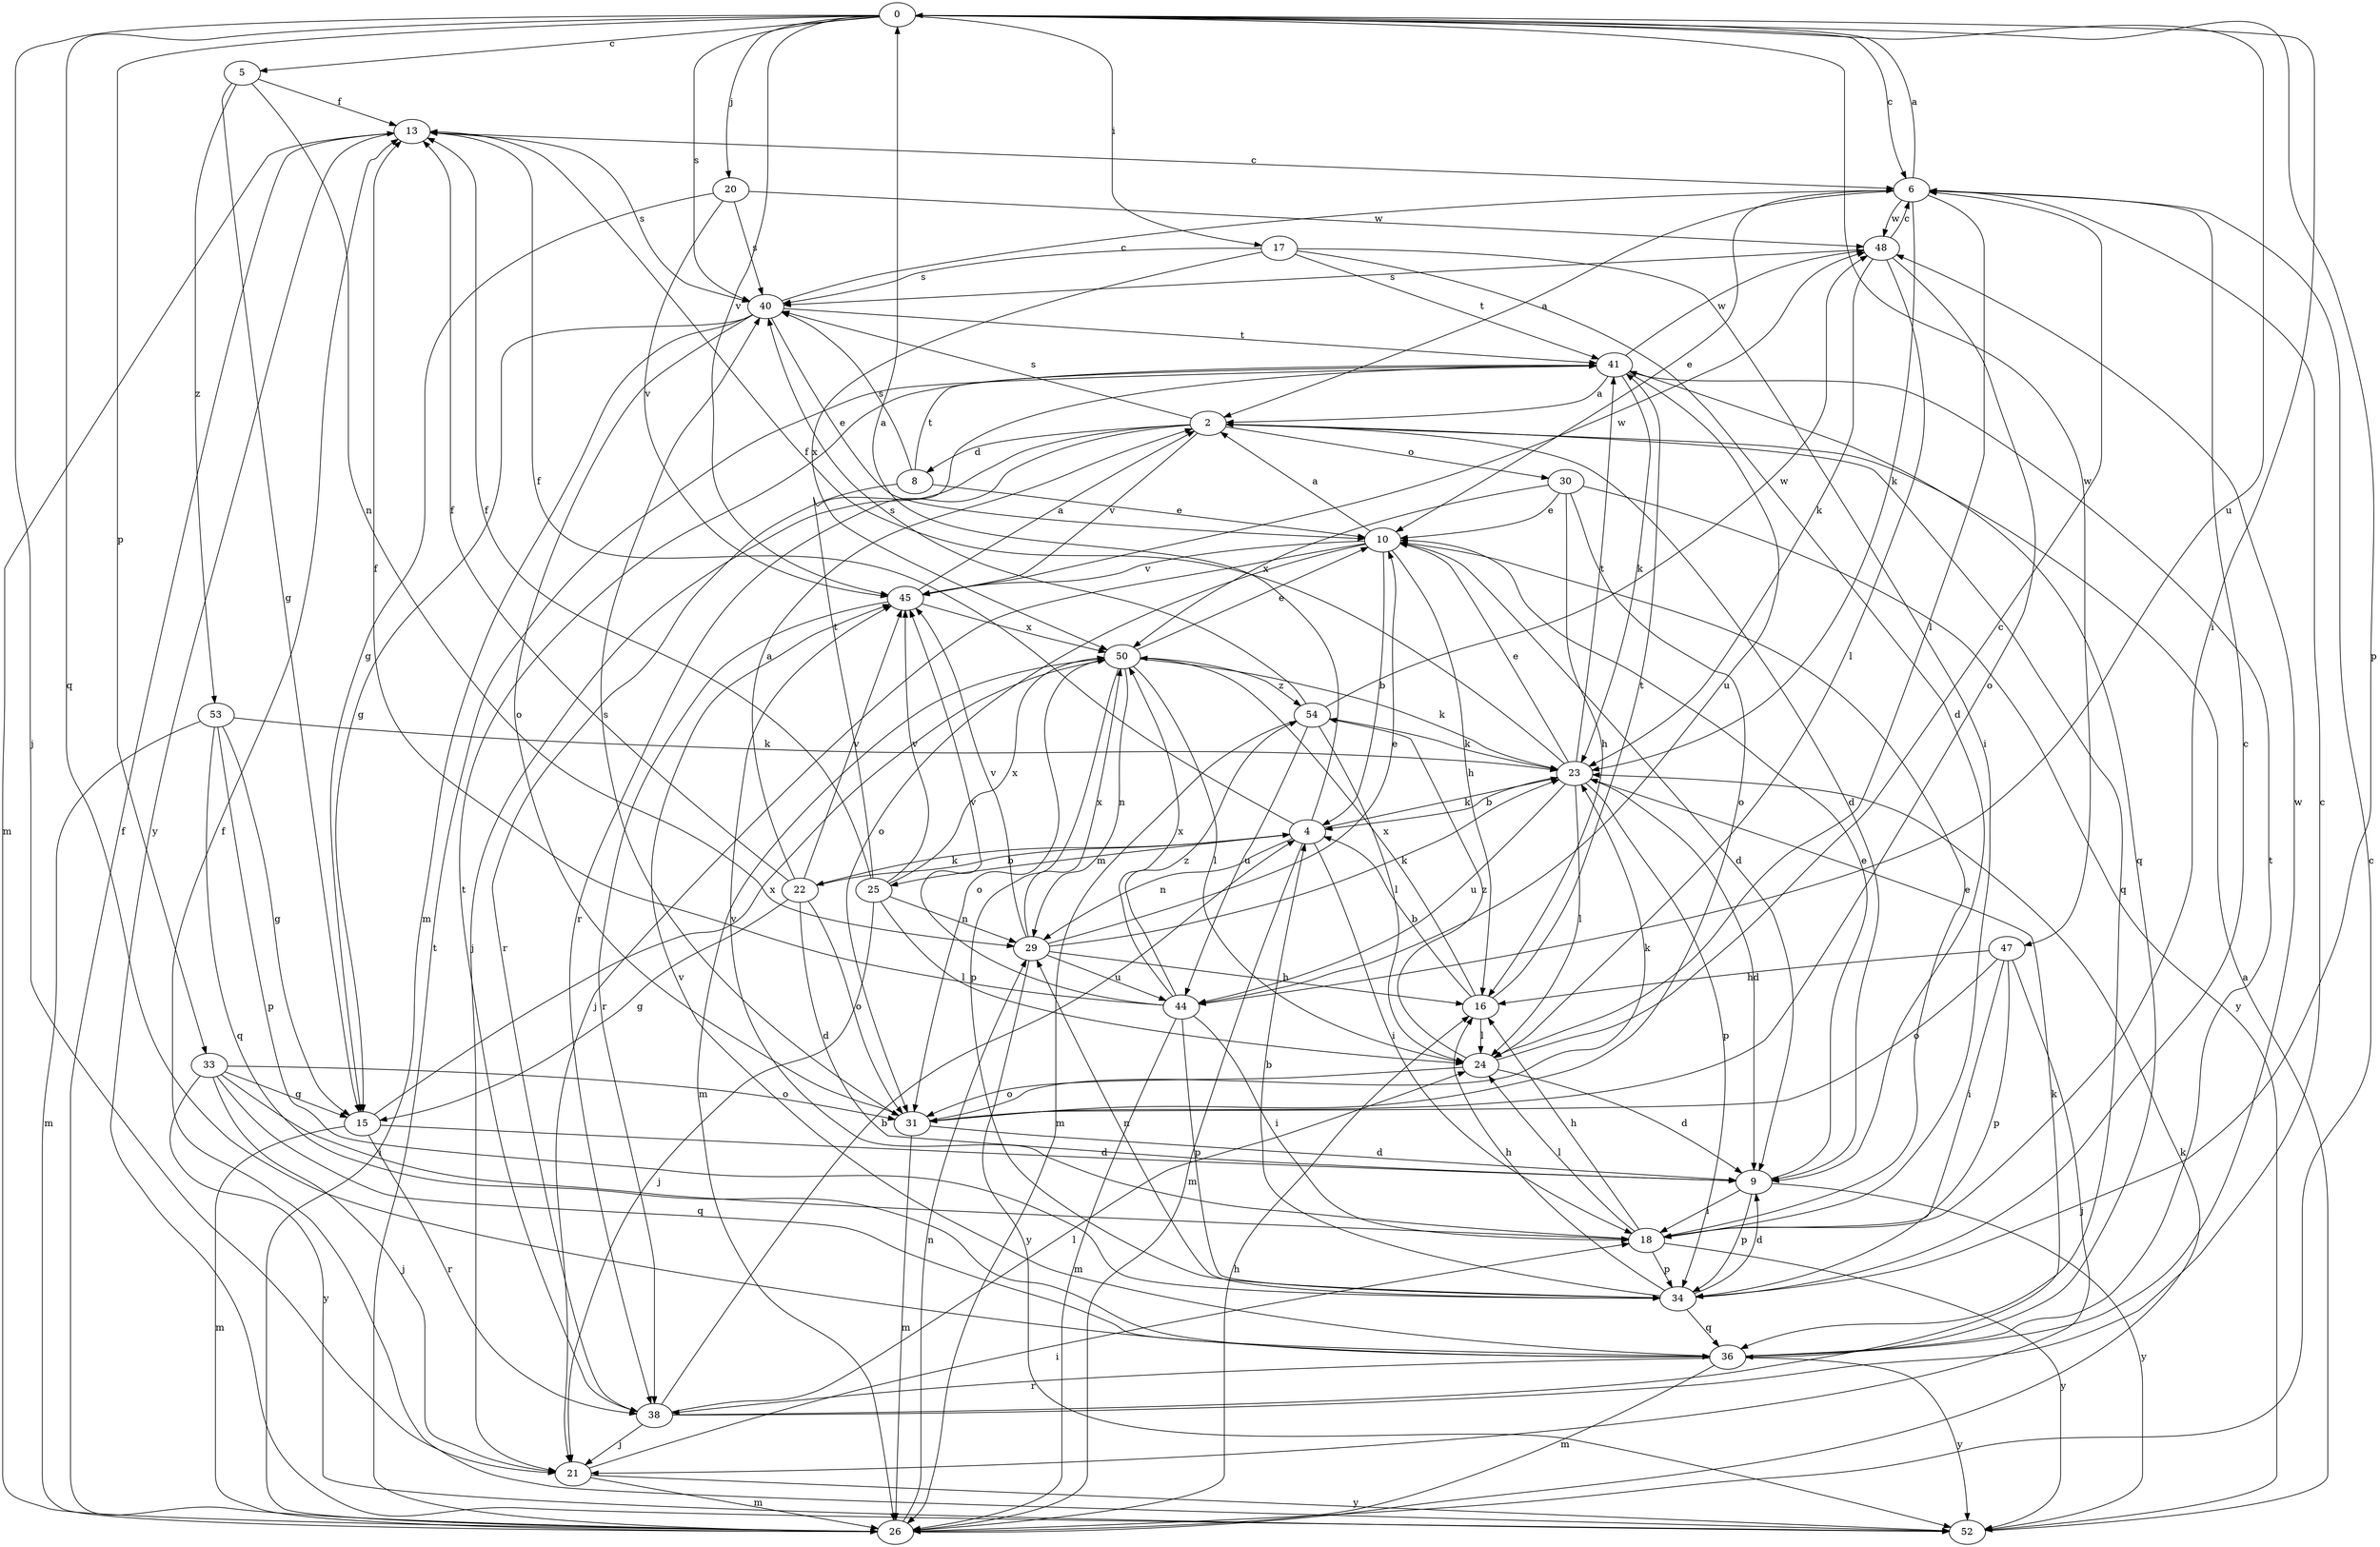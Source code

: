 strict digraph  {
0;
2;
4;
5;
6;
8;
9;
10;
13;
15;
16;
17;
18;
20;
21;
22;
23;
24;
25;
26;
29;
30;
31;
33;
34;
36;
38;
40;
41;
44;
45;
47;
48;
50;
52;
53;
54;
0 -> 5  [label=c];
0 -> 6  [label=c];
0 -> 17  [label=i];
0 -> 18  [label=i];
0 -> 20  [label=j];
0 -> 21  [label=j];
0 -> 33  [label=p];
0 -> 34  [label=p];
0 -> 36  [label=q];
0 -> 40  [label=s];
0 -> 44  [label=u];
0 -> 45  [label=v];
0 -> 47  [label=w];
2 -> 8  [label=d];
2 -> 9  [label=d];
2 -> 21  [label=j];
2 -> 30  [label=o];
2 -> 36  [label=q];
2 -> 38  [label=r];
2 -> 40  [label=s];
2 -> 45  [label=v];
4 -> 0  [label=a];
4 -> 13  [label=f];
4 -> 18  [label=i];
4 -> 22  [label=k];
4 -> 23  [label=k];
4 -> 25  [label=m];
4 -> 26  [label=m];
4 -> 29  [label=n];
5 -> 13  [label=f];
5 -> 15  [label=g];
5 -> 29  [label=n];
5 -> 53  [label=z];
6 -> 0  [label=a];
6 -> 2  [label=a];
6 -> 10  [label=e];
6 -> 23  [label=k];
6 -> 24  [label=l];
6 -> 48  [label=w];
8 -> 10  [label=e];
8 -> 38  [label=r];
8 -> 40  [label=s];
8 -> 41  [label=t];
9 -> 10  [label=e];
9 -> 18  [label=i];
9 -> 34  [label=p];
9 -> 52  [label=y];
10 -> 2  [label=a];
10 -> 4  [label=b];
10 -> 9  [label=d];
10 -> 16  [label=h];
10 -> 21  [label=j];
10 -> 31  [label=o];
10 -> 45  [label=v];
13 -> 6  [label=c];
13 -> 26  [label=m];
13 -> 40  [label=s];
13 -> 52  [label=y];
15 -> 9  [label=d];
15 -> 26  [label=m];
15 -> 38  [label=r];
15 -> 50  [label=x];
16 -> 4  [label=b];
16 -> 24  [label=l];
16 -> 41  [label=t];
16 -> 50  [label=x];
17 -> 9  [label=d];
17 -> 18  [label=i];
17 -> 40  [label=s];
17 -> 41  [label=t];
17 -> 50  [label=x];
18 -> 10  [label=e];
18 -> 16  [label=h];
18 -> 24  [label=l];
18 -> 34  [label=p];
18 -> 45  [label=v];
18 -> 52  [label=y];
20 -> 15  [label=g];
20 -> 40  [label=s];
20 -> 45  [label=v];
20 -> 48  [label=w];
21 -> 18  [label=i];
21 -> 26  [label=m];
21 -> 52  [label=y];
22 -> 2  [label=a];
22 -> 4  [label=b];
22 -> 9  [label=d];
22 -> 13  [label=f];
22 -> 15  [label=g];
22 -> 31  [label=o];
22 -> 45  [label=v];
23 -> 4  [label=b];
23 -> 9  [label=d];
23 -> 10  [label=e];
23 -> 13  [label=f];
23 -> 24  [label=l];
23 -> 34  [label=p];
23 -> 41  [label=t];
23 -> 44  [label=u];
24 -> 6  [label=c];
24 -> 9  [label=d];
24 -> 31  [label=o];
24 -> 54  [label=z];
25 -> 13  [label=f];
25 -> 21  [label=j];
25 -> 24  [label=l];
25 -> 29  [label=n];
25 -> 41  [label=t];
25 -> 45  [label=v];
25 -> 50  [label=x];
26 -> 6  [label=c];
26 -> 13  [label=f];
26 -> 16  [label=h];
26 -> 23  [label=k];
26 -> 29  [label=n];
26 -> 41  [label=t];
29 -> 10  [label=e];
29 -> 16  [label=h];
29 -> 23  [label=k];
29 -> 44  [label=u];
29 -> 45  [label=v];
29 -> 50  [label=x];
29 -> 52  [label=y];
30 -> 10  [label=e];
30 -> 16  [label=h];
30 -> 31  [label=o];
30 -> 50  [label=x];
30 -> 52  [label=y];
31 -> 9  [label=d];
31 -> 23  [label=k];
31 -> 26  [label=m];
31 -> 40  [label=s];
33 -> 15  [label=g];
33 -> 18  [label=i];
33 -> 21  [label=j];
33 -> 31  [label=o];
33 -> 36  [label=q];
33 -> 52  [label=y];
34 -> 4  [label=b];
34 -> 6  [label=c];
34 -> 9  [label=d];
34 -> 16  [label=h];
34 -> 29  [label=n];
34 -> 36  [label=q];
36 -> 26  [label=m];
36 -> 38  [label=r];
36 -> 41  [label=t];
36 -> 45  [label=v];
36 -> 48  [label=w];
36 -> 52  [label=y];
38 -> 4  [label=b];
38 -> 6  [label=c];
38 -> 21  [label=j];
38 -> 23  [label=k];
38 -> 24  [label=l];
38 -> 41  [label=t];
40 -> 6  [label=c];
40 -> 10  [label=e];
40 -> 15  [label=g];
40 -> 26  [label=m];
40 -> 31  [label=o];
40 -> 41  [label=t];
41 -> 2  [label=a];
41 -> 23  [label=k];
41 -> 36  [label=q];
41 -> 44  [label=u];
41 -> 48  [label=w];
44 -> 13  [label=f];
44 -> 18  [label=i];
44 -> 26  [label=m];
44 -> 34  [label=p];
44 -> 45  [label=v];
44 -> 50  [label=x];
44 -> 54  [label=z];
45 -> 2  [label=a];
45 -> 38  [label=r];
45 -> 48  [label=w];
45 -> 50  [label=x];
47 -> 16  [label=h];
47 -> 18  [label=i];
47 -> 21  [label=j];
47 -> 31  [label=o];
47 -> 34  [label=p];
48 -> 6  [label=c];
48 -> 23  [label=k];
48 -> 24  [label=l];
48 -> 31  [label=o];
48 -> 40  [label=s];
50 -> 10  [label=e];
50 -> 23  [label=k];
50 -> 24  [label=l];
50 -> 26  [label=m];
50 -> 29  [label=n];
50 -> 31  [label=o];
50 -> 34  [label=p];
50 -> 54  [label=z];
52 -> 2  [label=a];
52 -> 13  [label=f];
53 -> 15  [label=g];
53 -> 23  [label=k];
53 -> 26  [label=m];
53 -> 34  [label=p];
53 -> 36  [label=q];
54 -> 23  [label=k];
54 -> 24  [label=l];
54 -> 26  [label=m];
54 -> 40  [label=s];
54 -> 44  [label=u];
54 -> 48  [label=w];
}
